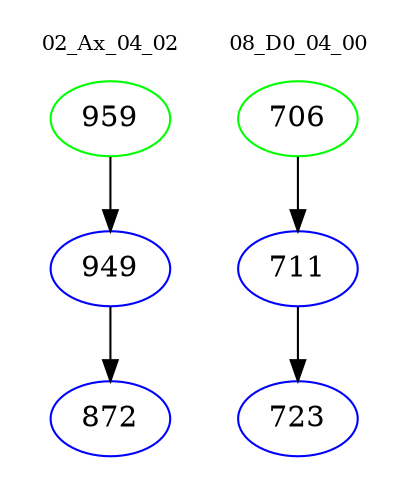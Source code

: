 digraph{
subgraph cluster_0 {
color = white
label = "02_Ax_04_02";
fontsize=10;
T0_959 [label="959", color="green"]
T0_959 -> T0_949 [color="black"]
T0_949 [label="949", color="blue"]
T0_949 -> T0_872 [color="black"]
T0_872 [label="872", color="blue"]
}
subgraph cluster_1 {
color = white
label = "08_D0_04_00";
fontsize=10;
T1_706 [label="706", color="green"]
T1_706 -> T1_711 [color="black"]
T1_711 [label="711", color="blue"]
T1_711 -> T1_723 [color="black"]
T1_723 [label="723", color="blue"]
}
}
